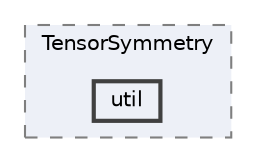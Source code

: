 digraph "external/taskflow/3rd-party/eigen-3.3.7/unsupported/Eigen/CXX11/src/TensorSymmetry/util"
{
 // LATEX_PDF_SIZE
  bgcolor="transparent";
  edge [fontname=Helvetica,fontsize=10,labelfontname=Helvetica,labelfontsize=10];
  node [fontname=Helvetica,fontsize=10,shape=box,height=0.2,width=0.4];
  compound=true
  subgraph clusterdir_b00e067ccb81b5b5ce3867f2b0fd9a11 {
    graph [ bgcolor="#edf0f7", pencolor="grey50", label="TensorSymmetry", fontname=Helvetica,fontsize=10 style="filled,dashed", URL="dir_b00e067ccb81b5b5ce3867f2b0fd9a11.html",tooltip=""]
  dir_659da11da46240171af00aff35f99090 [label="util", fillcolor="#edf0f7", color="grey25", style="filled,bold", URL="dir_659da11da46240171af00aff35f99090.html",tooltip=""];
  }
}
